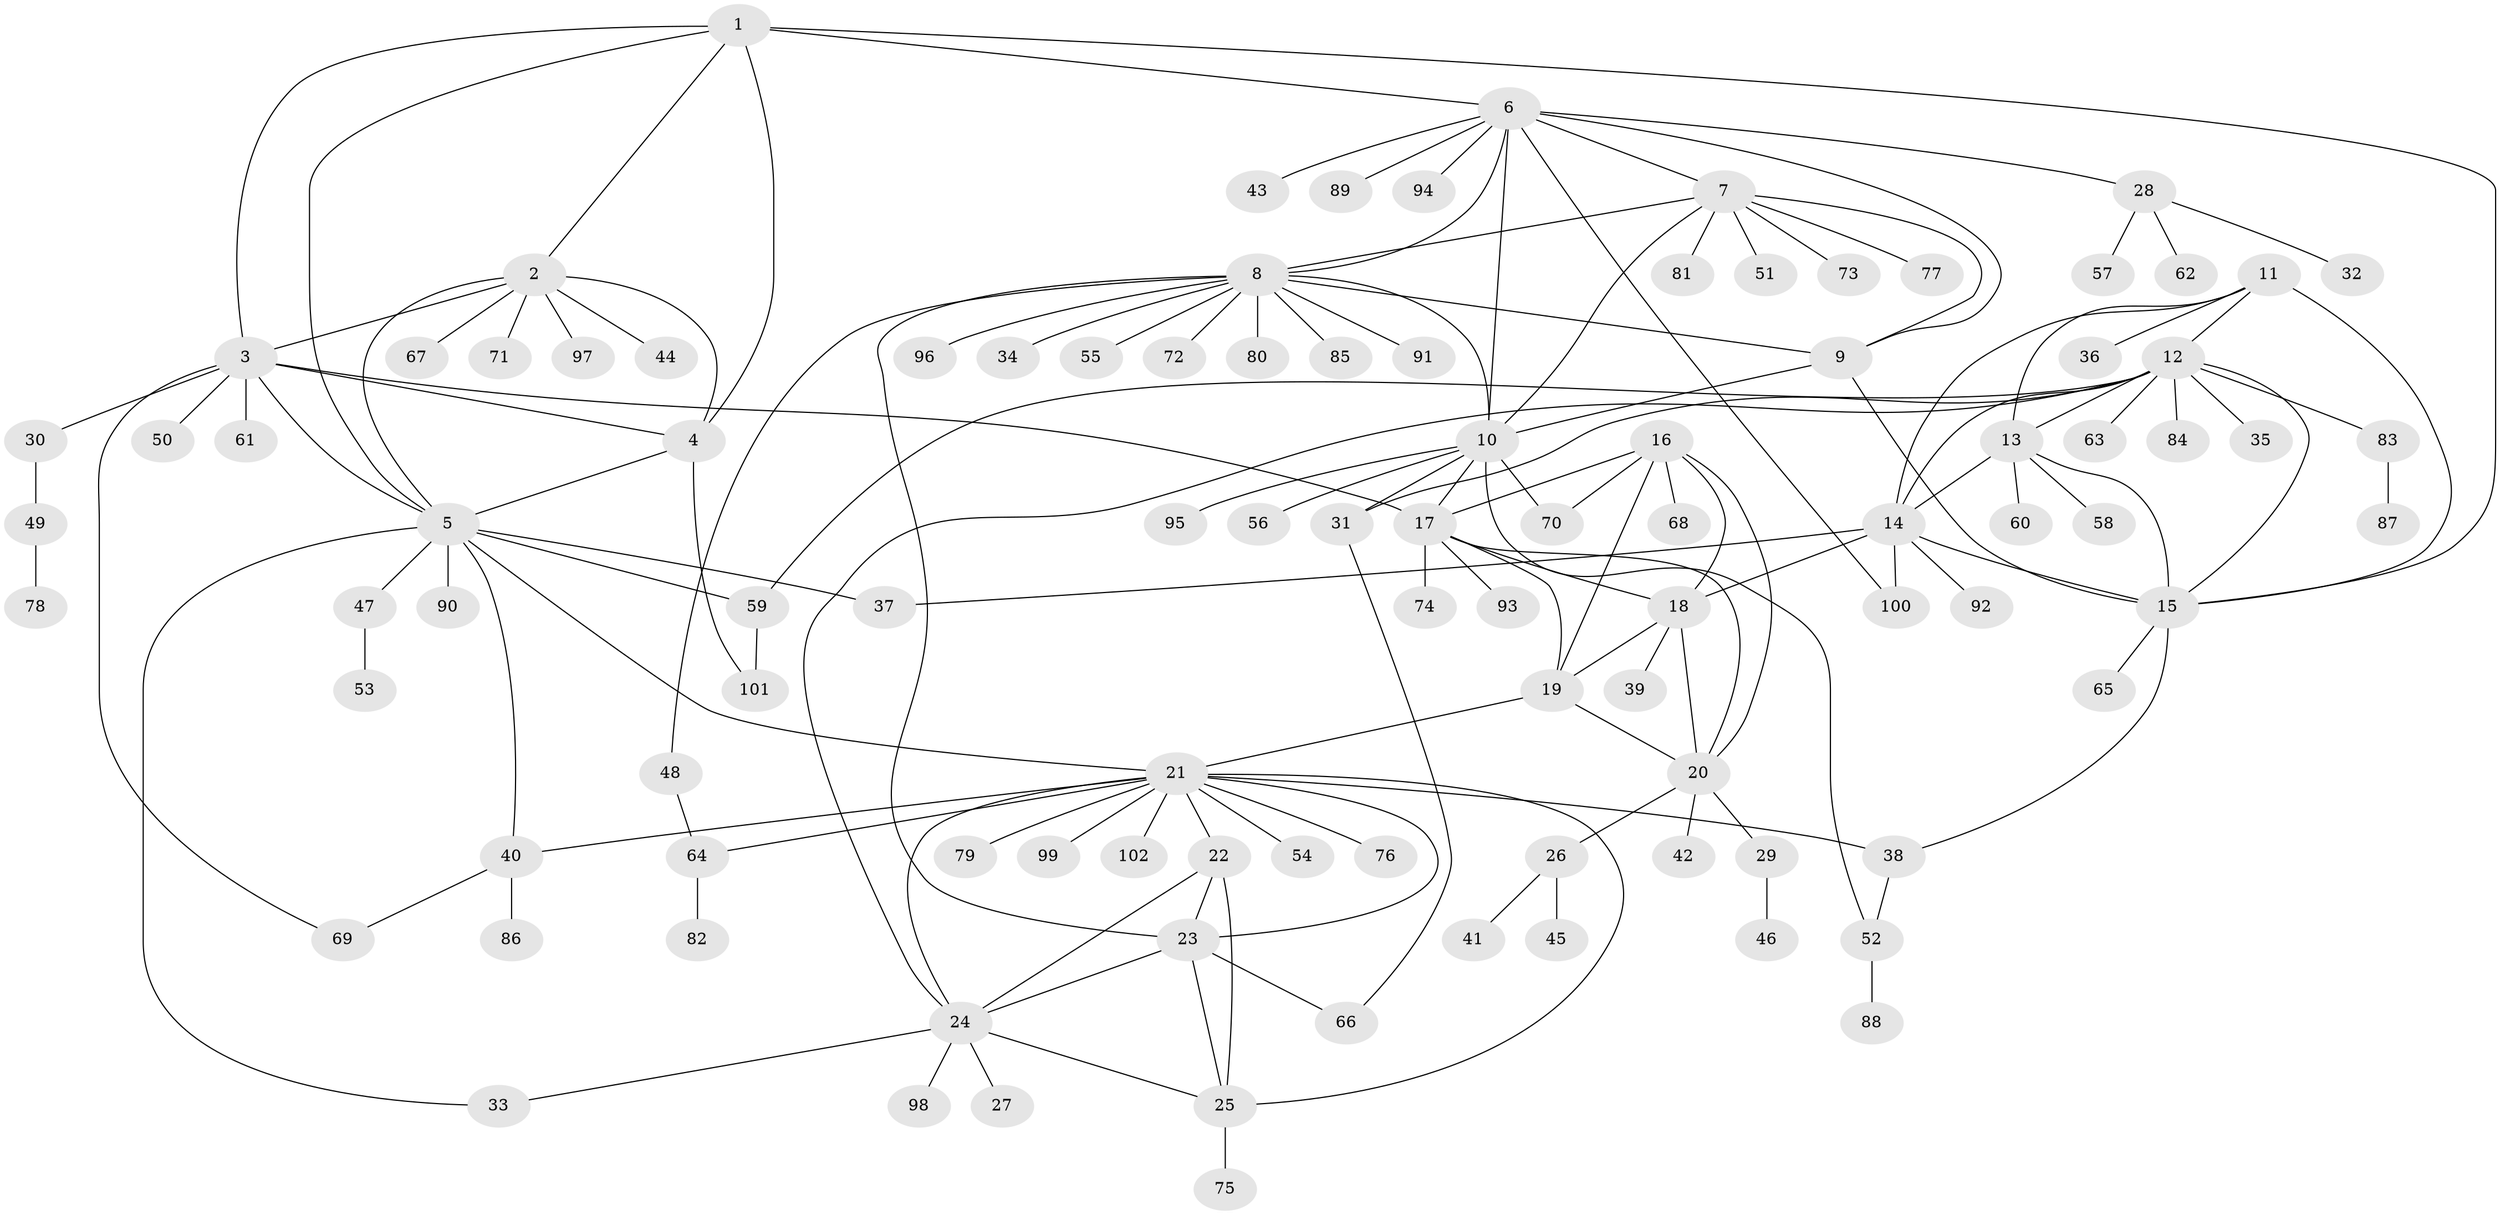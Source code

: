 // coarse degree distribution, {5: 0.09803921568627451, 1: 0.47058823529411764, 4: 0.0392156862745098, 6: 0.0784313725490196, 7: 0.0392156862745098, 2: 0.09803921568627451, 9: 0.0392156862745098, 3: 0.058823529411764705, 11: 0.0392156862745098, 8: 0.0392156862745098}
// Generated by graph-tools (version 1.1) at 2025/37/03/04/25 23:37:43]
// undirected, 102 vertices, 150 edges
graph export_dot {
  node [color=gray90,style=filled];
  1;
  2;
  3;
  4;
  5;
  6;
  7;
  8;
  9;
  10;
  11;
  12;
  13;
  14;
  15;
  16;
  17;
  18;
  19;
  20;
  21;
  22;
  23;
  24;
  25;
  26;
  27;
  28;
  29;
  30;
  31;
  32;
  33;
  34;
  35;
  36;
  37;
  38;
  39;
  40;
  41;
  42;
  43;
  44;
  45;
  46;
  47;
  48;
  49;
  50;
  51;
  52;
  53;
  54;
  55;
  56;
  57;
  58;
  59;
  60;
  61;
  62;
  63;
  64;
  65;
  66;
  67;
  68;
  69;
  70;
  71;
  72;
  73;
  74;
  75;
  76;
  77;
  78;
  79;
  80;
  81;
  82;
  83;
  84;
  85;
  86;
  87;
  88;
  89;
  90;
  91;
  92;
  93;
  94;
  95;
  96;
  97;
  98;
  99;
  100;
  101;
  102;
  1 -- 2;
  1 -- 3;
  1 -- 4;
  1 -- 5;
  1 -- 6;
  1 -- 15;
  2 -- 3;
  2 -- 4;
  2 -- 5;
  2 -- 44;
  2 -- 67;
  2 -- 71;
  2 -- 97;
  3 -- 4;
  3 -- 5;
  3 -- 17;
  3 -- 30;
  3 -- 50;
  3 -- 61;
  3 -- 69;
  4 -- 5;
  4 -- 101;
  5 -- 21;
  5 -- 33;
  5 -- 37;
  5 -- 40;
  5 -- 47;
  5 -- 59;
  5 -- 90;
  6 -- 7;
  6 -- 8;
  6 -- 9;
  6 -- 10;
  6 -- 28;
  6 -- 43;
  6 -- 89;
  6 -- 94;
  6 -- 100;
  7 -- 8;
  7 -- 9;
  7 -- 10;
  7 -- 51;
  7 -- 73;
  7 -- 77;
  7 -- 81;
  8 -- 9;
  8 -- 10;
  8 -- 23;
  8 -- 34;
  8 -- 48;
  8 -- 55;
  8 -- 72;
  8 -- 80;
  8 -- 85;
  8 -- 91;
  8 -- 96;
  9 -- 10;
  9 -- 15;
  10 -- 17;
  10 -- 31;
  10 -- 52;
  10 -- 56;
  10 -- 70;
  10 -- 95;
  11 -- 12;
  11 -- 13;
  11 -- 14;
  11 -- 15;
  11 -- 36;
  12 -- 13;
  12 -- 14;
  12 -- 15;
  12 -- 24;
  12 -- 31;
  12 -- 35;
  12 -- 59;
  12 -- 63;
  12 -- 83;
  12 -- 84;
  13 -- 14;
  13 -- 15;
  13 -- 58;
  13 -- 60;
  14 -- 15;
  14 -- 18;
  14 -- 37;
  14 -- 92;
  14 -- 100;
  15 -- 38;
  15 -- 65;
  16 -- 17;
  16 -- 18;
  16 -- 19;
  16 -- 20;
  16 -- 68;
  16 -- 70;
  17 -- 18;
  17 -- 19;
  17 -- 20;
  17 -- 74;
  17 -- 93;
  18 -- 19;
  18 -- 20;
  18 -- 39;
  19 -- 20;
  19 -- 21;
  20 -- 26;
  20 -- 29;
  20 -- 42;
  21 -- 22;
  21 -- 23;
  21 -- 24;
  21 -- 25;
  21 -- 38;
  21 -- 40;
  21 -- 54;
  21 -- 64;
  21 -- 76;
  21 -- 79;
  21 -- 99;
  21 -- 102;
  22 -- 23;
  22 -- 24;
  22 -- 25;
  23 -- 24;
  23 -- 25;
  23 -- 66;
  24 -- 25;
  24 -- 27;
  24 -- 33;
  24 -- 98;
  25 -- 75;
  26 -- 41;
  26 -- 45;
  28 -- 32;
  28 -- 57;
  28 -- 62;
  29 -- 46;
  30 -- 49;
  31 -- 66;
  38 -- 52;
  40 -- 69;
  40 -- 86;
  47 -- 53;
  48 -- 64;
  49 -- 78;
  52 -- 88;
  59 -- 101;
  64 -- 82;
  83 -- 87;
}
